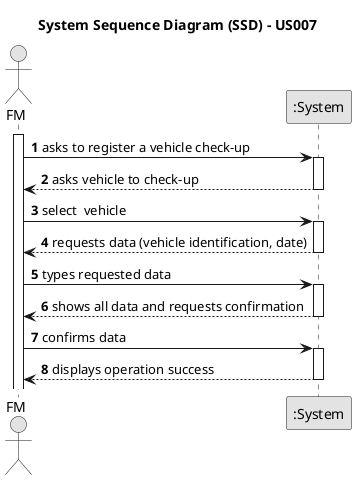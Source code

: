@startuml
skinparam monochrome true
skinparam packageStyle rectangle
skinparam shadowing false

title System Sequence Diagram (SSD) - US007

autonumber

actor "FM" as FM
participant ":System" as System

activate FM

    FM -> System : asks to register a vehicle check-up
        activate System

    System --> FM : asks vehicle to check-up
        deactivate System
    FM -> System : select  vehicle
    activate System

    System --> FM : requests data (vehicle identification, date)
    deactivate System

    FM -> System : types requested data
    activate System

        System --> FM : shows all data and requests confirmation
    deactivate System

    FM -> System : confirms data
    activate System

        System --> FM : displays operation success
    deactivate System

@enduml
